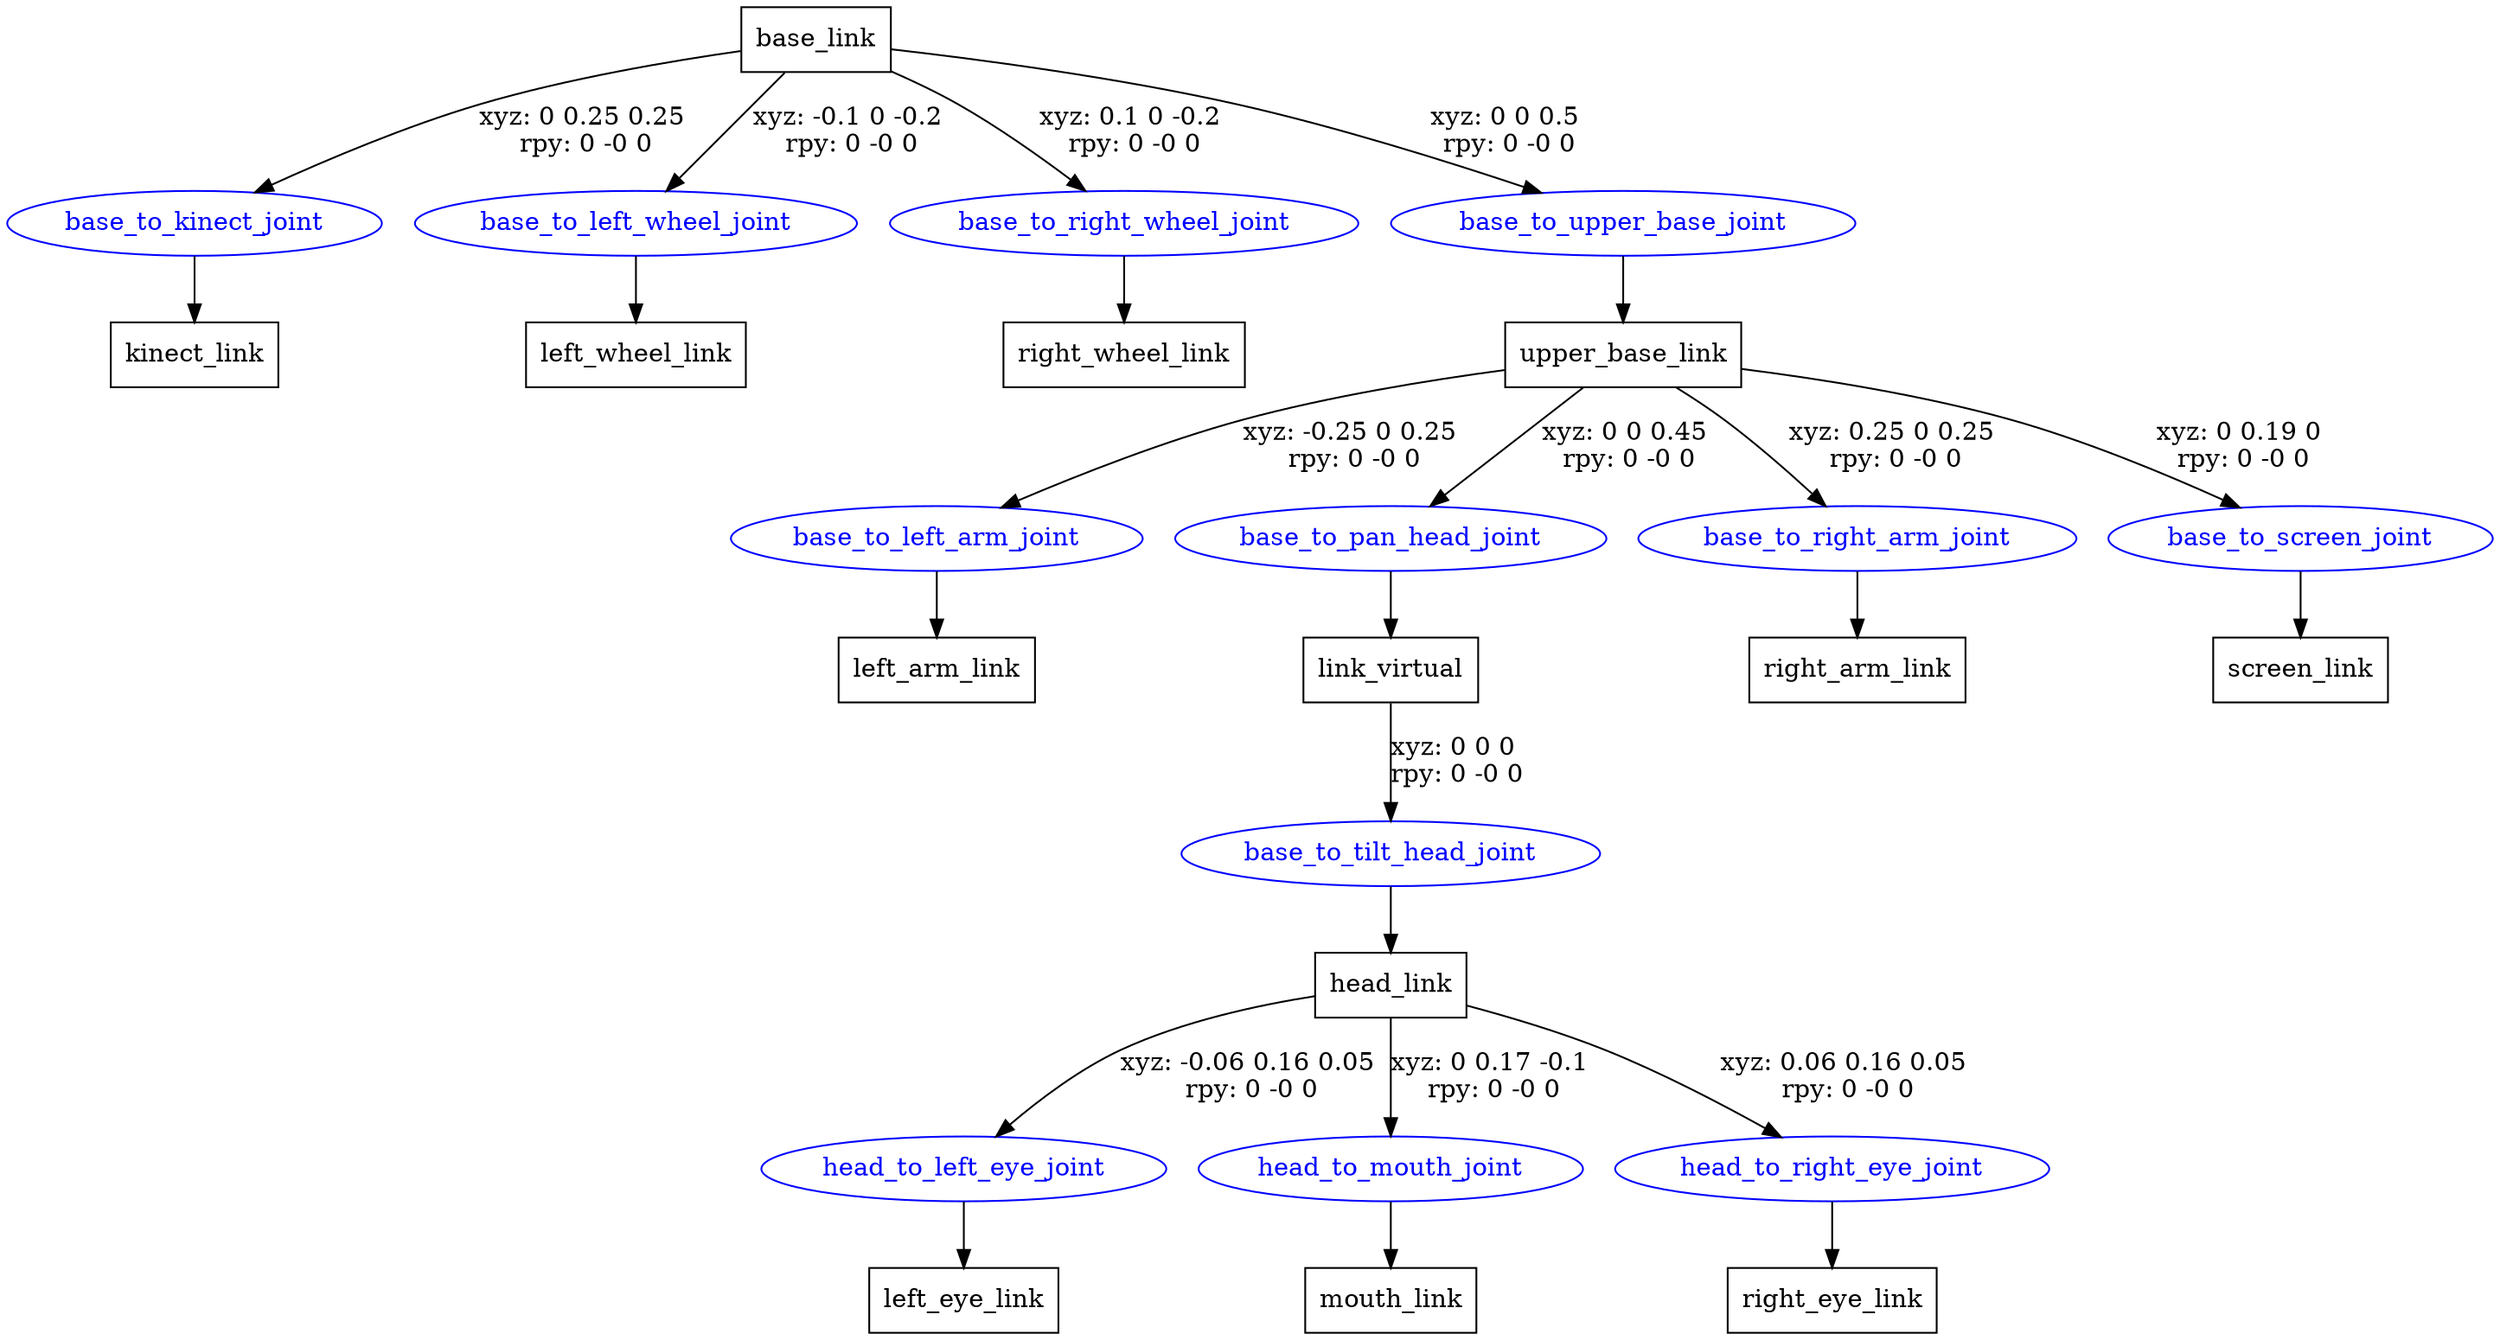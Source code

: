 digraph G {
node [shape=box];
"base_link" [label="base_link"];
"kinect_link" [label="kinect_link"];
"left_wheel_link" [label="left_wheel_link"];
"right_wheel_link" [label="right_wheel_link"];
"upper_base_link" [label="upper_base_link"];
"left_arm_link" [label="left_arm_link"];
"link_virtual" [label="link_virtual"];
"head_link" [label="head_link"];
"left_eye_link" [label="left_eye_link"];
"mouth_link" [label="mouth_link"];
"right_eye_link" [label="right_eye_link"];
"right_arm_link" [label="right_arm_link"];
"screen_link" [label="screen_link"];
node [shape=ellipse, color=blue, fontcolor=blue];
"base_link" -> "base_to_kinect_joint" [label="xyz: 0 0.25 0.25 \nrpy: 0 -0 0"]
"base_to_kinect_joint" -> "kinect_link"
"base_link" -> "base_to_left_wheel_joint" [label="xyz: -0.1 0 -0.2 \nrpy: 0 -0 0"]
"base_to_left_wheel_joint" -> "left_wheel_link"
"base_link" -> "base_to_right_wheel_joint" [label="xyz: 0.1 0 -0.2 \nrpy: 0 -0 0"]
"base_to_right_wheel_joint" -> "right_wheel_link"
"base_link" -> "base_to_upper_base_joint" [label="xyz: 0 0 0.5 \nrpy: 0 -0 0"]
"base_to_upper_base_joint" -> "upper_base_link"
"upper_base_link" -> "base_to_left_arm_joint" [label="xyz: -0.25 0 0.25 \nrpy: 0 -0 0"]
"base_to_left_arm_joint" -> "left_arm_link"
"upper_base_link" -> "base_to_pan_head_joint" [label="xyz: 0 0 0.45 \nrpy: 0 -0 0"]
"base_to_pan_head_joint" -> "link_virtual"
"link_virtual" -> "base_to_tilt_head_joint" [label="xyz: 0 0 0 \nrpy: 0 -0 0"]
"base_to_tilt_head_joint" -> "head_link"
"head_link" -> "head_to_left_eye_joint" [label="xyz: -0.06 0.16 0.05 \nrpy: 0 -0 0"]
"head_to_left_eye_joint" -> "left_eye_link"
"head_link" -> "head_to_mouth_joint" [label="xyz: 0 0.17 -0.1 \nrpy: 0 -0 0"]
"head_to_mouth_joint" -> "mouth_link"
"head_link" -> "head_to_right_eye_joint" [label="xyz: 0.06 0.16 0.05 \nrpy: 0 -0 0"]
"head_to_right_eye_joint" -> "right_eye_link"
"upper_base_link" -> "base_to_right_arm_joint" [label="xyz: 0.25 0 0.25 \nrpy: 0 -0 0"]
"base_to_right_arm_joint" -> "right_arm_link"
"upper_base_link" -> "base_to_screen_joint" [label="xyz: 0 0.19 0 \nrpy: 0 -0 0"]
"base_to_screen_joint" -> "screen_link"
}
